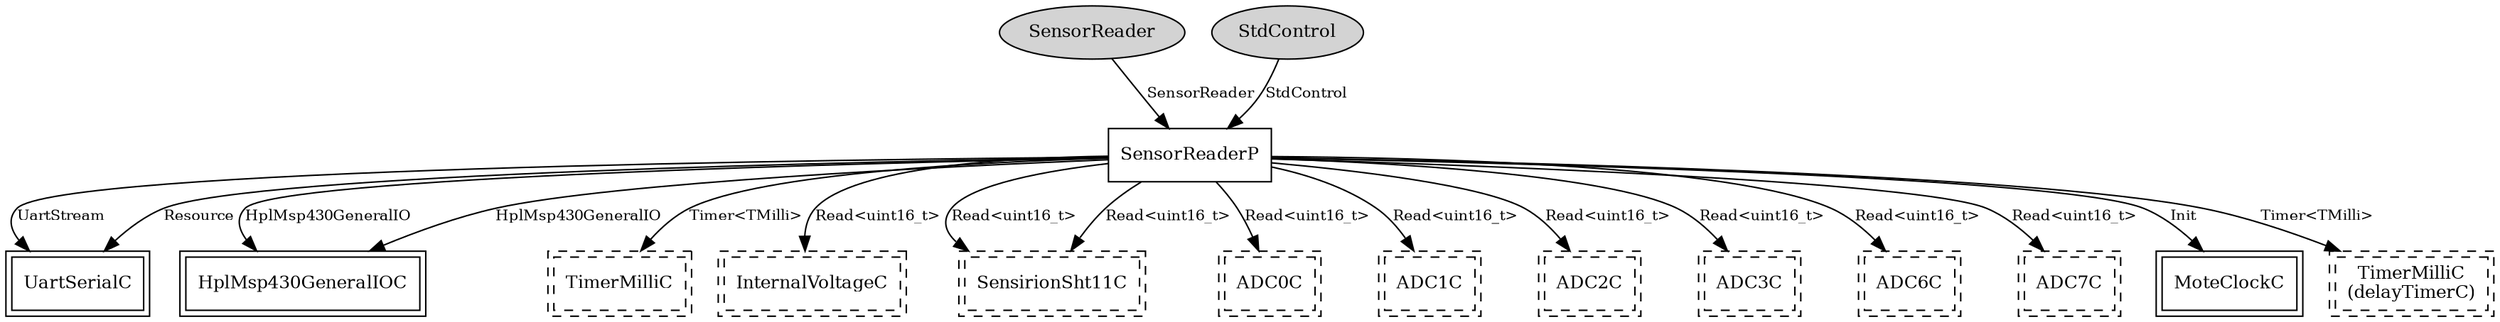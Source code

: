 digraph "SensorReaderC" {
  n0x41535b80 [shape=ellipse, style=filled, label="SensorReader", fontsize=12];
  "SensorReaderP" [fontsize=12, shape=box, URL="../chtml/SensorReaderP.html"];
  n0x41527040 [shape=ellipse, style=filled, label="StdControl", fontsize=12];
  "SensorReaderP" [fontsize=12, shape=box, URL="../chtml/SensorReaderP.html"];
  "SensorReaderP" [fontsize=12, shape=box, URL="../chtml/SensorReaderP.html"];
  "UartSerialC" [fontsize=12, shape=box,peripheries=2, URL="../chtml/...msp430.UartSerialC.html"];
  "SensorReaderP" [fontsize=12, shape=box, URL="../chtml/SensorReaderP.html"];
  "UartSerialC" [fontsize=12, shape=box,peripheries=2, URL="../chtml/...msp430.UartSerialC.html"];
  "SensorReaderP" [fontsize=12, shape=box, URL="../chtml/SensorReaderP.html"];
  "HplMsp430GeneralIOC" [fontsize=12, shape=box,peripheries=2, URL="../chtml/tos.chips.msp430.pins.HplMsp430GeneralIOC.html"];
  "SensorReaderP" [fontsize=12, shape=box, URL="../chtml/SensorReaderP.html"];
  "HplMsp430GeneralIOC" [fontsize=12, shape=box,peripheries=2, URL="../chtml/tos.chips.msp430.pins.HplMsp430GeneralIOC.html"];
  "SensorReaderP" [fontsize=12, shape=box, URL="../chtml/SensorReaderP.html"];
  "SensorReaderC.TimerMilliC" [fontsize=12, shape=box,peripheries=2, style=dashed, label="TimerMilliC", URL="../chtml/tos.system.TimerMilliC.html"];
  "SensorReaderP" [fontsize=12, shape=box, URL="../chtml/SensorReaderP.html"];
  "SensorReaderC.InternalVoltageC" [fontsize=12, shape=box,peripheries=2, style=dashed, label="InternalVoltageC", URL="../chtml/...msp430.InternalVoltageC.html"];
  "SensorReaderP" [fontsize=12, shape=box, URL="../chtml/SensorReaderP.html"];
  "SensorReaderC.SensirionSht11C" [fontsize=12, shape=box,peripheries=2, style=dashed, label="SensirionSht11C", URL="../chtml/tos.platforms.telosa.chips.sht11.SensirionSht11C.html"];
  "SensorReaderP" [fontsize=12, shape=box, URL="../chtml/SensorReaderP.html"];
  "SensorReaderC.SensirionSht11C" [fontsize=12, shape=box,peripheries=2, style=dashed, label="SensirionSht11C", URL="../chtml/tos.platforms.telosa.chips.sht11.SensirionSht11C.html"];
  "SensorReaderP" [fontsize=12, shape=box, URL="../chtml/SensorReaderP.html"];
  "SensorReaderC.ADC0C" [fontsize=12, shape=box,peripheries=2, style=dashed, label="ADC0C", URL="../chtml/...msp430.ADC0C.html"];
  "SensorReaderP" [fontsize=12, shape=box, URL="../chtml/SensorReaderP.html"];
  "SensorReaderC.ADC1C" [fontsize=12, shape=box,peripheries=2, style=dashed, label="ADC1C", URL="../chtml/...msp430.ADC1C.html"];
  "SensorReaderP" [fontsize=12, shape=box, URL="../chtml/SensorReaderP.html"];
  "SensorReaderC.ADC2C" [fontsize=12, shape=box,peripheries=2, style=dashed, label="ADC2C", URL="../chtml/...msp430.ADC2C.html"];
  "SensorReaderP" [fontsize=12, shape=box, URL="../chtml/SensorReaderP.html"];
  "SensorReaderC.ADC3C" [fontsize=12, shape=box,peripheries=2, style=dashed, label="ADC3C", URL="../chtml/...msp430.ADC3C.html"];
  "SensorReaderP" [fontsize=12, shape=box, URL="../chtml/SensorReaderP.html"];
  "SensorReaderC.ADC6C" [fontsize=12, shape=box,peripheries=2, style=dashed, label="ADC6C", URL="../chtml/...msp430.ADC6C.html"];
  "SensorReaderP" [fontsize=12, shape=box, URL="../chtml/SensorReaderP.html"];
  "SensorReaderC.ADC7C" [fontsize=12, shape=box,peripheries=2, style=dashed, label="ADC7C", URL="../chtml/...msp430.ADC7C.html"];
  "SensorReaderP" [fontsize=12, shape=box, URL="../chtml/SensorReaderP.html"];
  "MoteClockC" [fontsize=12, shape=box,peripheries=2, URL="../chtml/tos.platforms.telosb.MoteClockC.html"];
  "SensorReaderP" [fontsize=12, shape=box, URL="../chtml/SensorReaderP.html"];
  "SensorReaderC.delayTimerC" [fontsize=12, shape=box,peripheries=2, style=dashed, label="TimerMilliC\n(delayTimerC)", URL="../chtml/tos.system.TimerMilliC.html"];
  "n0x41535b80" -> "SensorReaderP" [label="SensorReader", URL="../ihtml/SensorReader.html", fontsize=10];
  "n0x41527040" -> "SensorReaderP" [label="StdControl", URL="../ihtml/tos.interfaces.StdControl.html", fontsize=10];
  "SensorReaderP" -> "UartSerialC" [label="UartStream", URL="../ihtml/tos.interfaces.UartStream.html", fontsize=10];
  "SensorReaderP" -> "UartSerialC" [label="Resource", URL="../ihtml/tos.interfaces.Resource.html", fontsize=10];
  "SensorReaderP" -> "HplMsp430GeneralIOC" [label="HplMsp430GeneralIO", URL="../ihtml/tos.chips.msp430.pins.HplMsp430GeneralIO.html", fontsize=10];
  "SensorReaderP" -> "HplMsp430GeneralIOC" [label="HplMsp430GeneralIO", URL="../ihtml/tos.chips.msp430.pins.HplMsp430GeneralIO.html", fontsize=10];
  "SensorReaderP" -> "SensorReaderC.TimerMilliC" [label="Timer<TMilli>", URL="../ihtml/tos.lib.timer.Timer.html", fontsize=10];
  "SensorReaderP" -> "SensorReaderC.InternalVoltageC" [label="Read<uint16_t>", URL="../ihtml/tos.interfaces.Read.html", fontsize=10];
  "SensorReaderP" -> "SensorReaderC.SensirionSht11C" [label="Read<uint16_t>", URL="../ihtml/tos.interfaces.Read.html", fontsize=10];
  "SensorReaderP" -> "SensorReaderC.SensirionSht11C" [label="Read<uint16_t>", URL="../ihtml/tos.interfaces.Read.html", fontsize=10];
  "SensorReaderP" -> "SensorReaderC.ADC0C" [label="Read<uint16_t>", URL="../ihtml/tos.interfaces.Read.html", fontsize=10];
  "SensorReaderP" -> "SensorReaderC.ADC1C" [label="Read<uint16_t>", URL="../ihtml/tos.interfaces.Read.html", fontsize=10];
  "SensorReaderP" -> "SensorReaderC.ADC2C" [label="Read<uint16_t>", URL="../ihtml/tos.interfaces.Read.html", fontsize=10];
  "SensorReaderP" -> "SensorReaderC.ADC3C" [label="Read<uint16_t>", URL="../ihtml/tos.interfaces.Read.html", fontsize=10];
  "SensorReaderP" -> "SensorReaderC.ADC6C" [label="Read<uint16_t>", URL="../ihtml/tos.interfaces.Read.html", fontsize=10];
  "SensorReaderP" -> "SensorReaderC.ADC7C" [label="Read<uint16_t>", URL="../ihtml/tos.interfaces.Read.html", fontsize=10];
  "SensorReaderP" -> "MoteClockC" [label="Init", URL="../ihtml/tos.interfaces.Init.html", fontsize=10];
  "SensorReaderP" -> "SensorReaderC.delayTimerC" [label="Timer<TMilli>", URL="../ihtml/tos.lib.timer.Timer.html", fontsize=10];
}
